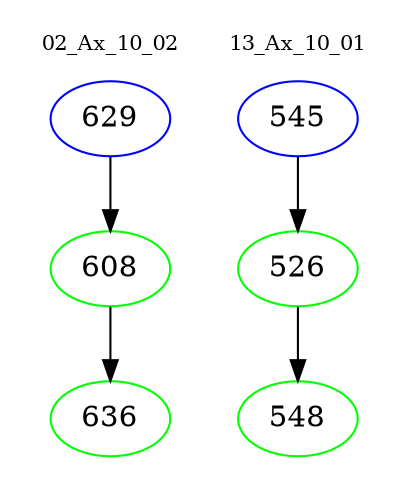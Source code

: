 digraph{
subgraph cluster_0 {
color = white
label = "02_Ax_10_02";
fontsize=10;
T0_629 [label="629", color="blue"]
T0_629 -> T0_608 [color="black"]
T0_608 [label="608", color="green"]
T0_608 -> T0_636 [color="black"]
T0_636 [label="636", color="green"]
}
subgraph cluster_1 {
color = white
label = "13_Ax_10_01";
fontsize=10;
T1_545 [label="545", color="blue"]
T1_545 -> T1_526 [color="black"]
T1_526 [label="526", color="green"]
T1_526 -> T1_548 [color="black"]
T1_548 [label="548", color="green"]
}
}

